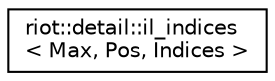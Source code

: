 digraph "Graphical Class Hierarchy"
{
 // LATEX_PDF_SIZE
  edge [fontname="Helvetica",fontsize="10",labelfontname="Helvetica",labelfontsize="10"];
  node [fontname="Helvetica",fontsize="10",shape=record];
  rankdir="LR";
  Node0 [label="riot::detail::il_indices\l\< Max, Pos, Indices \>",height=0.2,width=0.4,color="black", fillcolor="white", style="filled",URL="$structriot_1_1detail_1_1il__indices.html",tooltip="Creates indices from Pos to Max."];
}
